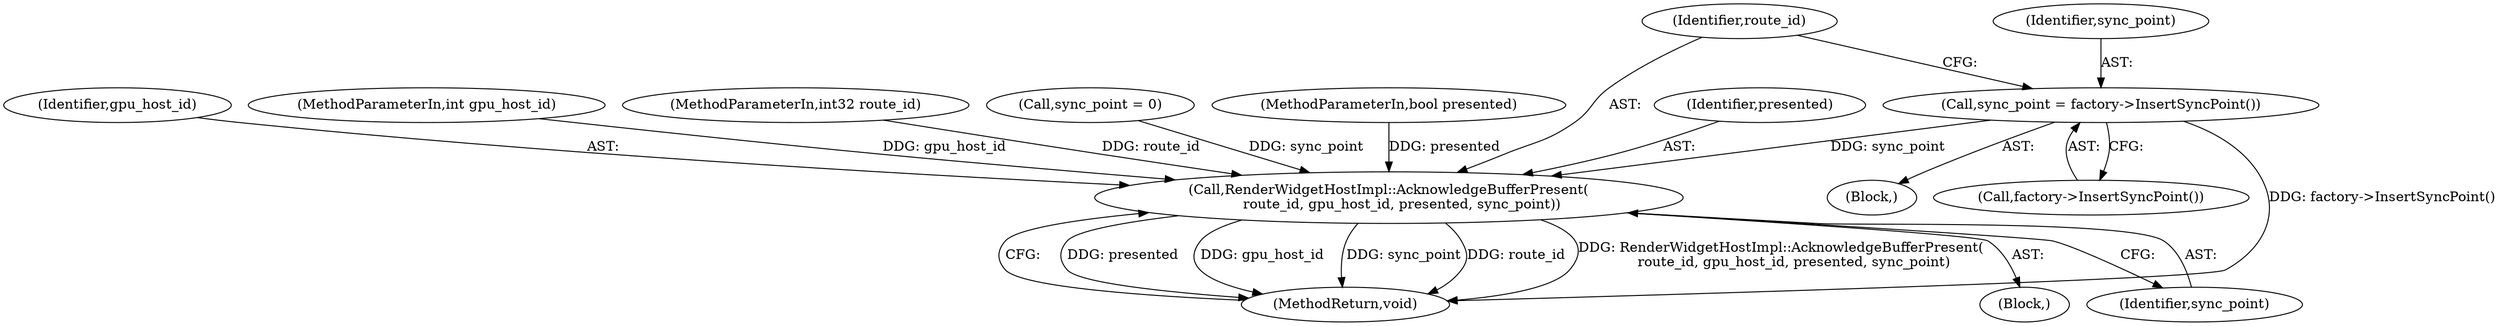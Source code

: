 digraph "1_Chrome_18d67244984a574ba2dd8779faabc0e3e34f4b76_26@del" {
"1000117" [label="(Call,sync_point = factory->InsertSyncPoint())"];
"1000120" [label="(Call,RenderWidgetHostImpl::AcknowledgeBufferPresent(\n      route_id, gpu_host_id, presented, sync_point))"];
"1000120" [label="(Call,RenderWidgetHostImpl::AcknowledgeBufferPresent(\n      route_id, gpu_host_id, presented, sync_point))"];
"1000102" [label="(MethodParameterIn,int gpu_host_id)"];
"1000105" [label="(Block,)"];
"1000125" [label="(MethodReturn,void)"];
"1000101" [label="(MethodParameterIn,int32 route_id)"];
"1000117" [label="(Call,sync_point = factory->InsertSyncPoint())"];
"1000107" [label="(Call,sync_point = 0)"];
"1000118" [label="(Identifier,sync_point)"];
"1000103" [label="(MethodParameterIn,bool presented)"];
"1000119" [label="(Call,factory->InsertSyncPoint())"];
"1000123" [label="(Identifier,presented)"];
"1000122" [label="(Identifier,gpu_host_id)"];
"1000121" [label="(Identifier,route_id)"];
"1000112" [label="(Block,)"];
"1000124" [label="(Identifier,sync_point)"];
"1000117" -> "1000112"  [label="AST: "];
"1000117" -> "1000119"  [label="CFG: "];
"1000118" -> "1000117"  [label="AST: "];
"1000119" -> "1000117"  [label="AST: "];
"1000121" -> "1000117"  [label="CFG: "];
"1000117" -> "1000125"  [label="DDG: factory->InsertSyncPoint()"];
"1000117" -> "1000120"  [label="DDG: sync_point"];
"1000120" -> "1000105"  [label="AST: "];
"1000120" -> "1000124"  [label="CFG: "];
"1000121" -> "1000120"  [label="AST: "];
"1000122" -> "1000120"  [label="AST: "];
"1000123" -> "1000120"  [label="AST: "];
"1000124" -> "1000120"  [label="AST: "];
"1000125" -> "1000120"  [label="CFG: "];
"1000120" -> "1000125"  [label="DDG: presented"];
"1000120" -> "1000125"  [label="DDG: gpu_host_id"];
"1000120" -> "1000125"  [label="DDG: sync_point"];
"1000120" -> "1000125"  [label="DDG: route_id"];
"1000120" -> "1000125"  [label="DDG: RenderWidgetHostImpl::AcknowledgeBufferPresent(\n      route_id, gpu_host_id, presented, sync_point)"];
"1000101" -> "1000120"  [label="DDG: route_id"];
"1000102" -> "1000120"  [label="DDG: gpu_host_id"];
"1000103" -> "1000120"  [label="DDG: presented"];
"1000107" -> "1000120"  [label="DDG: sync_point"];
}
